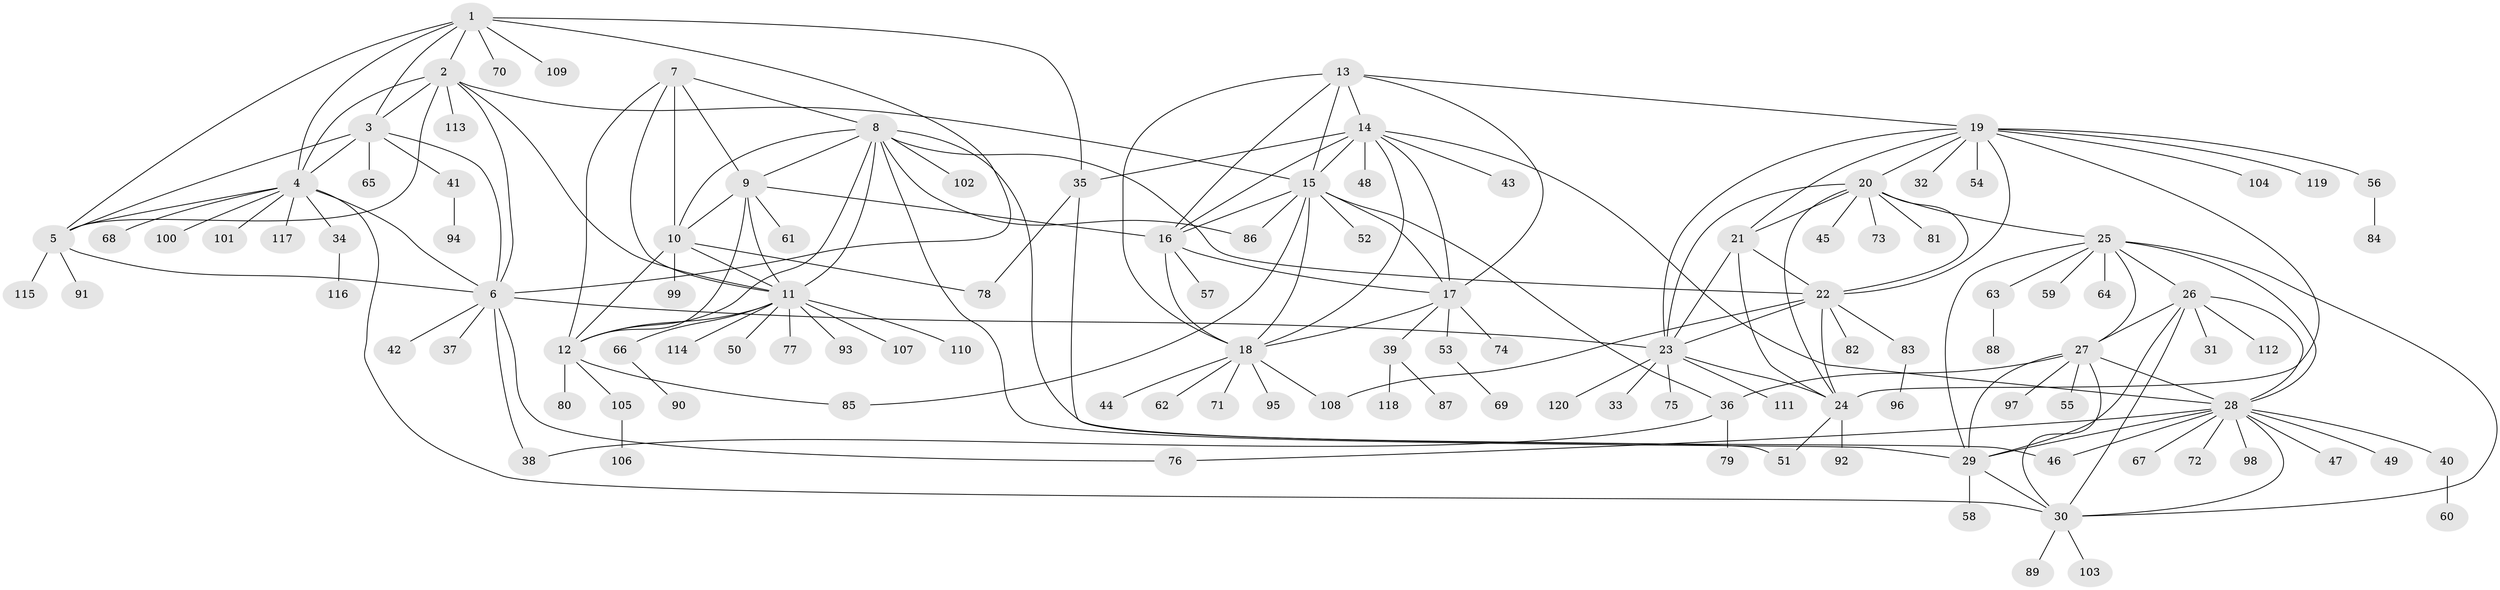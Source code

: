 // Generated by graph-tools (version 1.1) at 2025/50/03/09/25 03:50:29]
// undirected, 120 vertices, 185 edges
graph export_dot {
graph [start="1"]
  node [color=gray90,style=filled];
  1;
  2;
  3;
  4;
  5;
  6;
  7;
  8;
  9;
  10;
  11;
  12;
  13;
  14;
  15;
  16;
  17;
  18;
  19;
  20;
  21;
  22;
  23;
  24;
  25;
  26;
  27;
  28;
  29;
  30;
  31;
  32;
  33;
  34;
  35;
  36;
  37;
  38;
  39;
  40;
  41;
  42;
  43;
  44;
  45;
  46;
  47;
  48;
  49;
  50;
  51;
  52;
  53;
  54;
  55;
  56;
  57;
  58;
  59;
  60;
  61;
  62;
  63;
  64;
  65;
  66;
  67;
  68;
  69;
  70;
  71;
  72;
  73;
  74;
  75;
  76;
  77;
  78;
  79;
  80;
  81;
  82;
  83;
  84;
  85;
  86;
  87;
  88;
  89;
  90;
  91;
  92;
  93;
  94;
  95;
  96;
  97;
  98;
  99;
  100;
  101;
  102;
  103;
  104;
  105;
  106;
  107;
  108;
  109;
  110;
  111;
  112;
  113;
  114;
  115;
  116;
  117;
  118;
  119;
  120;
  1 -- 2;
  1 -- 3;
  1 -- 4;
  1 -- 5;
  1 -- 6;
  1 -- 35;
  1 -- 70;
  1 -- 109;
  2 -- 3;
  2 -- 4;
  2 -- 5;
  2 -- 6;
  2 -- 11;
  2 -- 15;
  2 -- 113;
  3 -- 4;
  3 -- 5;
  3 -- 6;
  3 -- 41;
  3 -- 65;
  4 -- 5;
  4 -- 6;
  4 -- 30;
  4 -- 34;
  4 -- 68;
  4 -- 100;
  4 -- 101;
  4 -- 117;
  5 -- 6;
  5 -- 91;
  5 -- 115;
  6 -- 23;
  6 -- 37;
  6 -- 38;
  6 -- 42;
  6 -- 76;
  7 -- 8;
  7 -- 9;
  7 -- 10;
  7 -- 11;
  7 -- 12;
  8 -- 9;
  8 -- 10;
  8 -- 11;
  8 -- 12;
  8 -- 22;
  8 -- 29;
  8 -- 46;
  8 -- 86;
  8 -- 102;
  9 -- 10;
  9 -- 11;
  9 -- 12;
  9 -- 16;
  9 -- 61;
  10 -- 11;
  10 -- 12;
  10 -- 78;
  10 -- 99;
  11 -- 12;
  11 -- 50;
  11 -- 66;
  11 -- 77;
  11 -- 93;
  11 -- 107;
  11 -- 110;
  11 -- 114;
  12 -- 80;
  12 -- 85;
  12 -- 105;
  13 -- 14;
  13 -- 15;
  13 -- 16;
  13 -- 17;
  13 -- 18;
  13 -- 19;
  14 -- 15;
  14 -- 16;
  14 -- 17;
  14 -- 18;
  14 -- 28;
  14 -- 35;
  14 -- 43;
  14 -- 48;
  15 -- 16;
  15 -- 17;
  15 -- 18;
  15 -- 36;
  15 -- 52;
  15 -- 85;
  15 -- 86;
  16 -- 17;
  16 -- 18;
  16 -- 57;
  17 -- 18;
  17 -- 39;
  17 -- 53;
  17 -- 74;
  18 -- 44;
  18 -- 62;
  18 -- 71;
  18 -- 95;
  18 -- 108;
  19 -- 20;
  19 -- 21;
  19 -- 22;
  19 -- 23;
  19 -- 24;
  19 -- 32;
  19 -- 54;
  19 -- 56;
  19 -- 104;
  19 -- 119;
  20 -- 21;
  20 -- 22;
  20 -- 23;
  20 -- 24;
  20 -- 25;
  20 -- 45;
  20 -- 73;
  20 -- 81;
  21 -- 22;
  21 -- 23;
  21 -- 24;
  22 -- 23;
  22 -- 24;
  22 -- 82;
  22 -- 83;
  22 -- 108;
  23 -- 24;
  23 -- 33;
  23 -- 75;
  23 -- 111;
  23 -- 120;
  24 -- 51;
  24 -- 92;
  25 -- 26;
  25 -- 27;
  25 -- 28;
  25 -- 29;
  25 -- 30;
  25 -- 59;
  25 -- 63;
  25 -- 64;
  26 -- 27;
  26 -- 28;
  26 -- 29;
  26 -- 30;
  26 -- 31;
  26 -- 112;
  27 -- 28;
  27 -- 29;
  27 -- 30;
  27 -- 36;
  27 -- 55;
  27 -- 97;
  28 -- 29;
  28 -- 30;
  28 -- 40;
  28 -- 46;
  28 -- 47;
  28 -- 49;
  28 -- 67;
  28 -- 72;
  28 -- 76;
  28 -- 98;
  29 -- 30;
  29 -- 58;
  30 -- 89;
  30 -- 103;
  34 -- 116;
  35 -- 51;
  35 -- 78;
  36 -- 38;
  36 -- 79;
  39 -- 87;
  39 -- 118;
  40 -- 60;
  41 -- 94;
  53 -- 69;
  56 -- 84;
  63 -- 88;
  66 -- 90;
  83 -- 96;
  105 -- 106;
}
